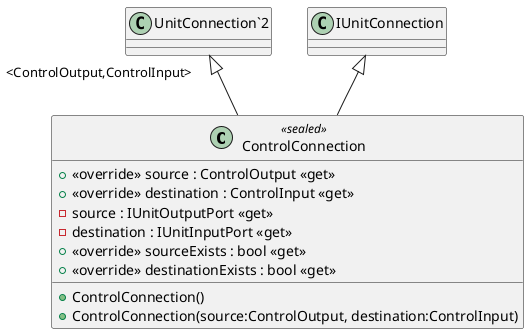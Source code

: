 @startuml
class ControlConnection <<sealed>> {
    + ControlConnection()
    + ControlConnection(source:ControlOutput, destination:ControlInput)
    + <<override>> source : ControlOutput <<get>>
    + <<override>> destination : ControlInput <<get>>
    - source : IUnitOutputPort <<get>>
    - destination : IUnitInputPort <<get>>
    + <<override>> sourceExists : bool <<get>>
    + <<override>> destinationExists : bool <<get>>
}
"UnitConnection`2" "<ControlOutput,ControlInput>" <|-- ControlConnection
IUnitConnection <|-- ControlConnection
@enduml
